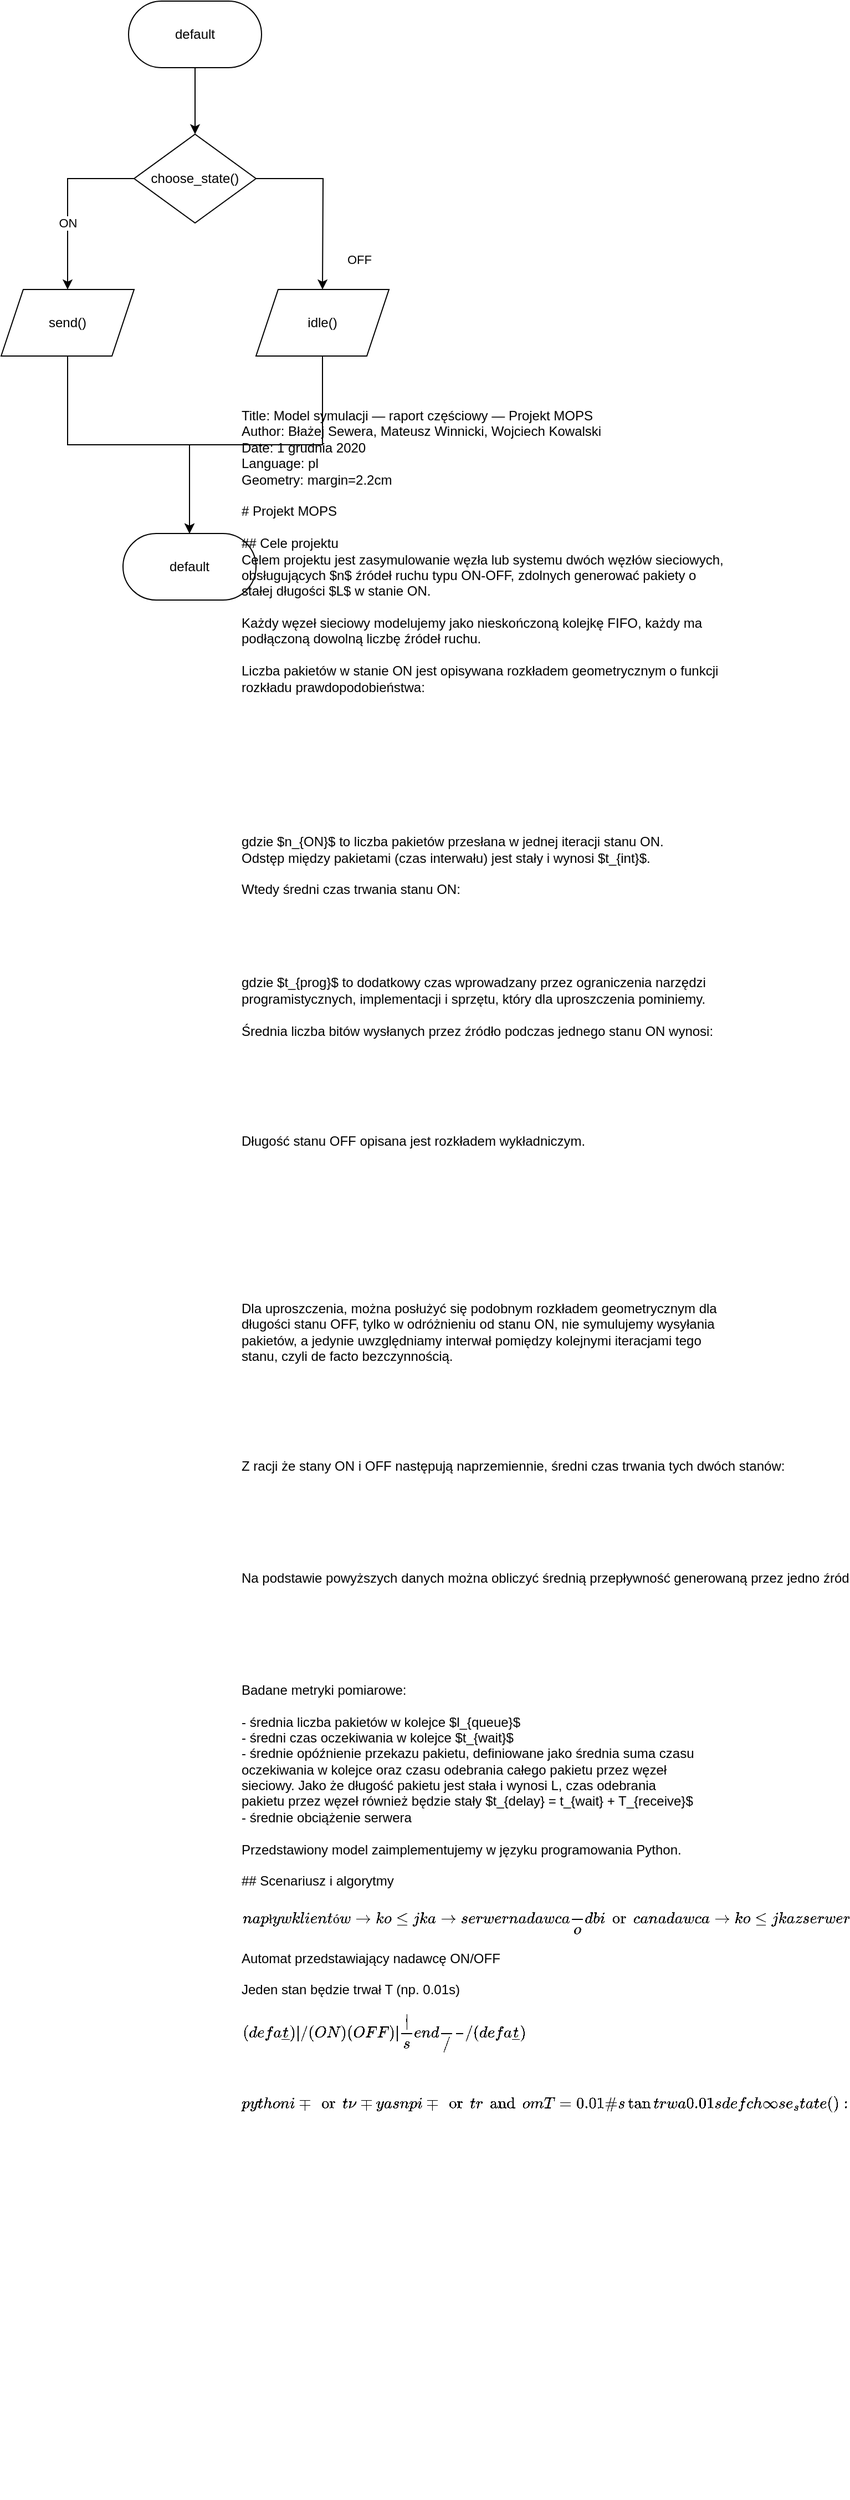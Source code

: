 <mxfile version="13.6.5">
    <diagram id="lDJ51UvGYAP5vDOC0IsP" name="Page-1">
        <mxGraphModel dx="990" dy="575" grid="1" gridSize="10" guides="1" tooltips="1" connect="1" arrows="1" fold="1" page="1" pageScale="1" pageWidth="827" pageHeight="1169" math="0" shadow="0">
            <root>
                <mxCell id="0"/>
                <mxCell id="1" parent="0"/>
                <mxCell id="5" style="edgeStyle=orthogonalEdgeStyle;rounded=0;orthogonalLoop=1;jettySize=auto;html=1;exitX=0.5;exitY=1;exitDx=0;exitDy=0;entryX=0.5;entryY=0;entryDx=0;entryDy=0;" parent="1" source="2" target="3" edge="1">
                    <mxGeometry relative="1" as="geometry"/>
                </mxCell>
                <mxCell id="2" value="default" style="rounded=1;whiteSpace=wrap;html=1;arcSize=50;" parent="1" vertex="1">
                    <mxGeometry x="330" y="70" width="120" height="60" as="geometry"/>
                </mxCell>
                <mxCell id="8" value="ON" style="edgeStyle=orthogonalEdgeStyle;rounded=0;orthogonalLoop=1;jettySize=auto;html=1;entryX=0.5;entryY=0;entryDx=0;entryDy=0;" parent="1" source="3" edge="1">
                    <mxGeometry x="0.25" relative="1" as="geometry">
                        <mxPoint x="275" y="330" as="targetPoint"/>
                        <Array as="points">
                            <mxPoint x="275" y="230"/>
                        </Array>
                        <mxPoint as="offset"/>
                    </mxGeometry>
                </mxCell>
                <mxCell id="9" style="edgeStyle=orthogonalEdgeStyle;rounded=0;orthogonalLoop=1;jettySize=auto;html=1;exitX=1;exitY=0.5;exitDx=0;exitDy=0;entryX=0.5;entryY=0;entryDx=0;entryDy=0;" parent="1" source="3" edge="1">
                    <mxGeometry relative="1" as="geometry">
                        <mxPoint x="505" y="330" as="targetPoint"/>
                    </mxGeometry>
                </mxCell>
                <mxCell id="10" value="OFF" style="edgeLabel;html=1;align=center;verticalAlign=middle;resizable=0;points=[];" parent="9" vertex="1" connectable="0">
                    <mxGeometry x="-0.25" y="-33" relative="1" as="geometry">
                        <mxPoint x="33" y="40" as="offset"/>
                    </mxGeometry>
                </mxCell>
                <mxCell id="3" value="choose_state()" style="rhombus;whiteSpace=wrap;html=1;" parent="1" vertex="1">
                    <mxGeometry x="335" y="190" width="110" height="80" as="geometry"/>
                </mxCell>
                <mxCell id="12" value="default" style="rounded=1;whiteSpace=wrap;html=1;arcSize=50;" parent="1" vertex="1">
                    <mxGeometry x="325" y="550" width="120" height="60" as="geometry"/>
                </mxCell>
                <mxCell id="17" style="edgeStyle=orthogonalEdgeStyle;rounded=0;orthogonalLoop=1;jettySize=auto;html=1;" parent="1" source="15" target="12" edge="1">
                    <mxGeometry relative="1" as="geometry"/>
                </mxCell>
                <mxCell id="15" value="send()" style="shape=parallelogram;perimeter=parallelogramPerimeter;whiteSpace=wrap;html=1;fixedSize=1;" parent="1" vertex="1">
                    <mxGeometry x="215" y="330" width="120" height="60" as="geometry"/>
                </mxCell>
                <mxCell id="18" style="edgeStyle=orthogonalEdgeStyle;rounded=0;orthogonalLoop=1;jettySize=auto;html=1;entryX=0.5;entryY=0;entryDx=0;entryDy=0;" parent="1" source="16" target="12" edge="1">
                    <mxGeometry relative="1" as="geometry"/>
                </mxCell>
                <mxCell id="16" value="idle()" style="shape=parallelogram;perimeter=parallelogramPerimeter;whiteSpace=wrap;html=1;fixedSize=1;" parent="1" vertex="1">
                    <mxGeometry x="445" y="330" width="120" height="60" as="geometry"/>
                </mxCell>
                <mxCell id="19" value="Title: Model symulacji — raport częściowy — Projekt MOPS&#13;&#10;Author: Błażej Sewera, Mateusz Winnicki, Wojciech Kowalski&#13;&#10;Date: 1 grudnia 2020&#13;&#10;Language: pl&#13;&#10;Geometry: margin=2.2cm&#13;&#10;&#13;&#10;# Projekt MOPS&#13;&#10;&#13;&#10;## Cele projektu&#13;&#10;Celem projektu jest zasymulowanie węzła lub systemu dwóch węzłów sieciowych,&#13;&#10;obsługujących $n$ źródeł ruchu typu ON-OFF, zdolnych generować pakiety o&#13;&#10;stałej długości $L$ w stanie ON.&#13;&#10;&#13;&#10;Każdy węzeł sieciowy modelujemy jako nieskończoną kolejkę FIFO, każdy ma&#13;&#10;podłączoną dowolną liczbę źródeł ruchu.&#13;&#10;&#13;&#10;Liczba pakietów w stanie ON jest opisywana rozkładem geometrycznym o funkcji&#13;&#10;rozkładu prawdopodobieństwa:&#13;&#10;$$&#13;&#10;n_{ON} = (1-p_{ON})^{k-1} p_{ON}&#13;&#10;$$&#13;&#10;$$&#13;&#10;n_{ONavg} = \frac{1}{p_{ON}}&#13;&#10;$$&#13;&#10;gdzie $n_{ON}$ to liczba pakietów przesłana w jednej iteracji stanu ON.&#13;&#10;Odstęp między pakietami (czas interwału) jest stały i wynosi $t_{int}$.&#13;&#10;&#13;&#10;Wtedy średni czas trwania stanu ON:&#13;&#10;$$&#13;&#10;t_{ONavg} = \frac{t_{int}}{p_{ON}} + t_{prog}&#13;&#10;$$&#13;&#10;gdzie $t_{prog}$ to dodatkowy czas wprowadzany przez ograniczenia narzędzi&#13;&#10;programistycznych, implementacji i sprzętu, który dla uproszczenia pominiemy.&#13;&#10;&#13;&#10;Średnia liczba bitów wysłanych przez źródło podczas jednego stanu ON wynosi:&#13;&#10;$$&#13;&#10;n_{b\,avg} = \frac{L}{p_{ON}}&#13;&#10;$$&#13;&#10;&#13;&#10;Długość stanu OFF opisana jest rozkładem wykładniczym.&#13;&#10;$$&#13;&#10;t_{OFF} = \lambda e^{-\lambda t}&#13;&#10;$$&#13;&#10;$$&#13;&#10;t_{OFFavg} = \frac{1}{\lambda}&#13;&#10;$$&#13;&#10;&#13;&#10;Dla uproszczenia, można posłużyć się podobnym rozkładem geometrycznym dla&#13;&#10;długości stanu OFF, tylko w odróżnieniu od stanu ON, nie symulujemy wysyłania&#13;&#10;pakietów, a jedynie uwzględniamy interwał pomiędzy kolejnymi iteracjami tego&#13;&#10;stanu, czyli de facto bezczynnością.&#13;&#10;$$&#13;&#10;t_{OFFavg} = \frac{1}{p_{OFF}} \cdot t_{int}&#13;&#10;$$&#13;&#10;&#13;&#10;Z racji że stany ON i OFF następują naprzemiennie, średni czas trwania tych dwóch stanów:&#13;&#10;$$&#13;&#10;t_{ON\,OFF\,avg} = \frac{t_{int}}{p_{ON}} + \frac{t_{int}}{p_{OFF}} = \frac{t_{int} \cdot (p_{ON} + p_{OFF})}{p_{ON} \cdot p_{OFF}}&#13;&#10;$$&#13;&#10;&#13;&#10;Na podstawie powyższych danych można obliczyć średnią przepływność generowaną przez jedno źródło:&#13;&#10;$$&#13;&#10;BR_{avg} = \frac{n_{b}}{t_{ON\,OFF\,avg}} = \frac{L p_{ON} p_{OFF}}{t_{int} p_{ON} (p_{ON} + p_{OFF})}&#13;&#10;$$&#13;&#10;&#13;&#10;Badane metryki pomiarowe:&#13;&#10;&#13;&#10;- średnia liczba pakietów w kolejce $l_{queue}$&#13;&#10;- średni czas oczekiwania w kolejce $t_{wait}$&#13;&#10;- średnie opóźnienie przekazu pakietu, definiowane jako średnia suma czasu&#13;&#10;  oczekiwania w kolejce oraz czasu odebrania całego pakietu przez węzeł&#13;&#10;  sieciowy. Jako że długość pakietu jest stała i wynosi L, czas odebrania&#13;&#10;  pakietu przez węzeł również będzie stały $t_{delay} = t_{wait} + T_{receive}$&#13;&#10;- średnie obciążenie serwera&#13;&#10;&#13;&#10;Przedstawiony model zaimplementujemy w języku programowania Python.&#13;&#10;&#13;&#10;## Scenariusz i algorytmy&#13;&#10;&#13;&#10;```&#13;&#10;napływ klientów -&gt; kolejka -&gt; serwer&#13;&#10;&#13;&#10;nadawca \                       / odbiorca&#13;&#10;nadawca -&gt; kolejka z serwerem &lt;-  odbiorca&#13;&#10;nadawca /                       \ odbiorca&#13;&#10;```&#13;&#10;&#13;&#10;Automat przedstawiający nadawcę ON/OFF&#13;&#10;&#13;&#10;Jeden stan będzie trwał T (np. 0.01s)&#13;&#10;&#13;&#10;```&#13;&#10;    (default)&#13;&#10;        |&#13;&#10; &lt;choose_state()&gt;&#13;&#10;    /       \&#13;&#10;  (ON)     (OFF)&#13;&#10;    |       |&#13;&#10;/send()/  /idle()/&#13;&#10;    \       /&#13;&#10;    (default)&#13;&#10;```&#13;&#10;&#13;&#10;```python&#13;&#10;import numpy as np&#13;&#10;import random&#13;&#10;&#13;&#10;T = 0.01  # stan trwa 0.01s&#13;&#10;&#13;&#10;def choose_state():&#13;&#10;    if bool(random.getrandbits(1)):&#13;&#10;        send()&#13;&#10;    else:&#13;&#10;        idle()&#13;&#10;&#13;&#10;def send():&#13;&#10;    duration = np.random.exponential(scale=1)&#13;&#10;    iterations = int(1/T * duration)&#13;&#10;    for iterations:&#13;&#10;        # send data&#13;&#10;        sleep(T)&#13;&#10;&#13;&#10;def idle():&#13;&#10;    duration = np.random.exponential(scale=1)&#13;&#10;    iterations = int(1/T * duration)&#13;&#10;    for iterations:&#13;&#10;        sleep(T)&#13;&#10;```" style="text;whiteSpace=wrap;html=1;" vertex="1" parent="1">
                    <mxGeometry x="430" y="430" width="550" height="1650" as="geometry"/>
                </mxCell>
            </root>
        </mxGraphModel>
    </diagram>
</mxfile>
